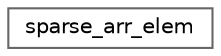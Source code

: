 digraph "Graphical Class Hierarchy"
{
 // INTERACTIVE_SVG=YES
 // LATEX_PDF_SIZE
  bgcolor="transparent";
  edge [fontname=Helvetica,fontsize=10,labelfontname=Helvetica,labelfontsize=10];
  node [fontname=Helvetica,fontsize=10,shape=box,height=0.2,width=0.4];
  rankdir="LR";
  Node0 [id="Node000000",label="sparse_arr_elem",height=0.2,width=0.4,color="grey40", fillcolor="white", style="filled",URL="$d1/dda/cq__kernel_8h.html#d7/d22/structsparse__arr__elem",tooltip=" "];
}

